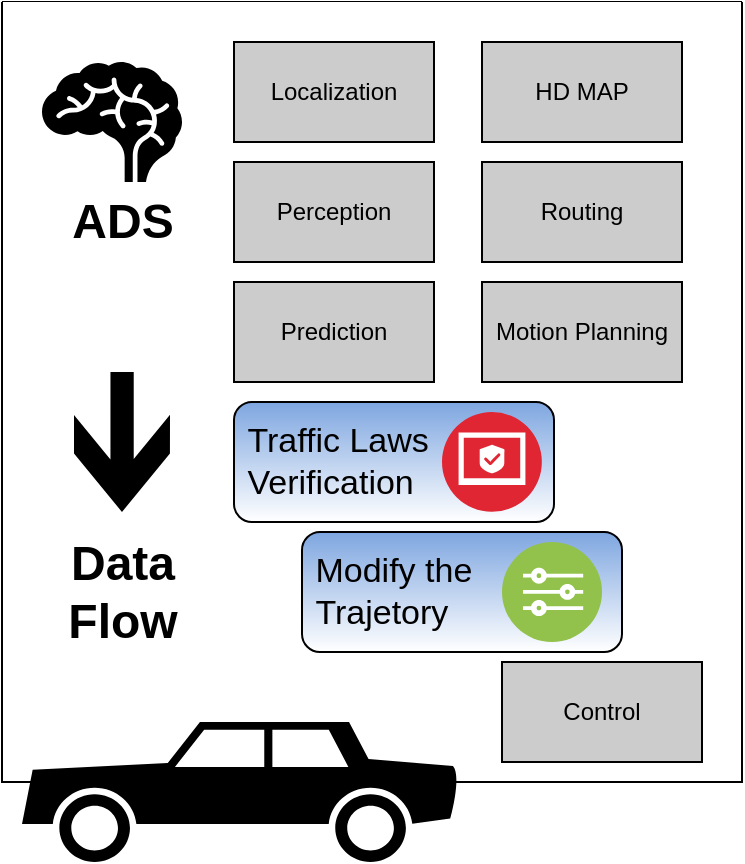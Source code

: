 <mxfile version="16.2.7" type="github">
  <diagram id="Ie1QT5mQ5Ervn-aYkjvt" name="Page-1">
    <mxGraphModel dx="942" dy="572" grid="1" gridSize="10" guides="1" tooltips="1" connect="1" arrows="1" fold="1" page="0" pageScale="1" pageWidth="827" pageHeight="1169" math="0" shadow="0">
      <root>
        <mxCell id="0" />
        <mxCell id="1" parent="0" />
        <mxCell id="rLdGX6JDhPVMlcY9tJA1-8" value="" style="swimlane;startSize=0;gradientColor=#ffffff;swimlaneFillColor=default;" vertex="1" parent="1">
          <mxGeometry x="190" y="210" width="370" height="390" as="geometry" />
        </mxCell>
        <mxCell id="rLdGX6JDhPVMlcY9tJA1-4" value="Perception" style="rounded=0;whiteSpace=wrap;html=1;fillColor=#CCCCCC;" vertex="1" parent="rLdGX6JDhPVMlcY9tJA1-8">
          <mxGeometry x="116" y="80" width="100" height="50" as="geometry" />
        </mxCell>
        <mxCell id="rLdGX6JDhPVMlcY9tJA1-2" value="Localization" style="rounded=0;whiteSpace=wrap;html=1;fillColor=#CCCCCC;" vertex="1" parent="rLdGX6JDhPVMlcY9tJA1-8">
          <mxGeometry x="116" y="20" width="100" height="50" as="geometry" />
        </mxCell>
        <mxCell id="rLdGX6JDhPVMlcY9tJA1-6" value="HD MAP" style="rounded=0;whiteSpace=wrap;html=1;fillColor=#CCCCCC;" vertex="1" parent="rLdGX6JDhPVMlcY9tJA1-8">
          <mxGeometry x="240" y="20" width="100" height="50" as="geometry" />
        </mxCell>
        <mxCell id="rLdGX6JDhPVMlcY9tJA1-10" value="Routing" style="rounded=0;whiteSpace=wrap;html=1;fillColor=#CCCCCC;" vertex="1" parent="rLdGX6JDhPVMlcY9tJA1-8">
          <mxGeometry x="240" y="80" width="100" height="50" as="geometry" />
        </mxCell>
        <mxCell id="rLdGX6JDhPVMlcY9tJA1-11" value="Prediction" style="rounded=0;whiteSpace=wrap;html=1;fillColor=#CCCCCC;" vertex="1" parent="rLdGX6JDhPVMlcY9tJA1-8">
          <mxGeometry x="116" y="140" width="100" height="50" as="geometry" />
        </mxCell>
        <mxCell id="rLdGX6JDhPVMlcY9tJA1-12" value="Motion Planning" style="rounded=0;whiteSpace=wrap;html=1;fillColor=#CCCCCC;" vertex="1" parent="rLdGX6JDhPVMlcY9tJA1-8">
          <mxGeometry x="240" y="140" width="100" height="50" as="geometry" />
        </mxCell>
        <mxCell id="rLdGX6JDhPVMlcY9tJA1-38" value="" style="shape=mxgraph.signs.healthcare.brain;html=1;pointerEvents=1;fillColor=#000000;strokeColor=none;verticalLabelPosition=bottom;verticalAlign=top;align=center;sketch=0;" vertex="1" parent="rLdGX6JDhPVMlcY9tJA1-8">
          <mxGeometry x="20" y="30" width="70" height="60" as="geometry" />
        </mxCell>
        <mxCell id="rLdGX6JDhPVMlcY9tJA1-5" value="Control" style="rounded=0;whiteSpace=wrap;html=1;fillColor=#CCCCCC;" vertex="1" parent="rLdGX6JDhPVMlcY9tJA1-8">
          <mxGeometry x="250" y="330" width="100" height="50" as="geometry" />
        </mxCell>
        <mxCell id="rLdGX6JDhPVMlcY9tJA1-53" value="ADS" style="text;strokeColor=none;fillColor=none;html=1;fontSize=24;fontStyle=1;verticalAlign=middle;align=center;" vertex="1" parent="rLdGX6JDhPVMlcY9tJA1-8">
          <mxGeometry x="10" y="90" width="100" height="40" as="geometry" />
        </mxCell>
        <mxCell id="rLdGX6JDhPVMlcY9tJA1-56" value="" style="shape=mxgraph.signs.travel.arrow_south;html=1;pointerEvents=1;fillColor=#000000;strokeColor=none;verticalLabelPosition=bottom;verticalAlign=top;align=center;sketch=0;fontSize=17;" vertex="1" parent="rLdGX6JDhPVMlcY9tJA1-8">
          <mxGeometry x="36" y="185" width="48" height="70" as="geometry" />
        </mxCell>
        <mxCell id="rLdGX6JDhPVMlcY9tJA1-58" value="&lt;div&gt;Data &lt;br&gt;&lt;/div&gt;&lt;div&gt;Flow&lt;/div&gt;" style="text;strokeColor=none;fillColor=none;html=1;fontSize=24;fontStyle=1;verticalAlign=middle;align=center;" vertex="1" parent="rLdGX6JDhPVMlcY9tJA1-8">
          <mxGeometry x="18" y="260" width="84" height="70" as="geometry" />
        </mxCell>
        <mxCell id="rLdGX6JDhPVMlcY9tJA1-65" value="&lt;div style=&quot;font-size: 17px&quot; align=&quot;left&quot;&gt;&lt;font style=&quot;font-size: 17px&quot;&gt;&amp;nbsp;Traffic Laws&lt;/font&gt;&lt;/div&gt;&lt;div style=&quot;font-size: 17px&quot; align=&quot;left&quot;&gt;&lt;font style=&quot;font-size: 17px&quot;&gt;&amp;nbsp;Verification&lt;/font&gt;&lt;/div&gt;" style="rounded=1;whiteSpace=wrap;html=1;gradientColor=#ffffff;align=left;fillColor=#7EA6E0;" vertex="1" parent="rLdGX6JDhPVMlcY9tJA1-8">
          <mxGeometry x="116" y="200" width="160" height="60" as="geometry" />
        </mxCell>
        <mxCell id="rLdGX6JDhPVMlcY9tJA1-67" value="&lt;div style=&quot;font-size: 17px&quot;&gt;&lt;font style=&quot;font-size: 17px&quot;&gt;&amp;nbsp;Modify the &lt;br&gt;&lt;/font&gt;&lt;/div&gt;&lt;div style=&quot;font-size: 17px&quot;&gt;&lt;font style=&quot;font-size: 17px&quot;&gt;&amp;nbsp;Trajetory&lt;/font&gt;&lt;/div&gt;" style="rounded=1;whiteSpace=wrap;html=1;gradientColor=#ffffff;align=left;fillColor=#7EA6E0;" vertex="1" parent="rLdGX6JDhPVMlcY9tJA1-8">
          <mxGeometry x="150" y="265" width="160" height="60" as="geometry" />
        </mxCell>
        <mxCell id="rLdGX6JDhPVMlcY9tJA1-66" value="" style="aspect=fixed;perimeter=ellipsePerimeter;html=1;align=center;shadow=0;dashed=0;fontColor=#4277BB;labelBackgroundColor=#ffffff;fontSize=12;spacingTop=3;image;image=img/lib/ibm/security/trustend_computing.svg;gradientColor=#ffffff;" vertex="1" parent="rLdGX6JDhPVMlcY9tJA1-8">
          <mxGeometry x="220" y="205" width="50" height="50" as="geometry" />
        </mxCell>
        <mxCell id="rLdGX6JDhPVMlcY9tJA1-68" value="" style="aspect=fixed;perimeter=ellipsePerimeter;html=1;align=center;shadow=0;dashed=0;fontColor=#4277BB;labelBackgroundColor=#ffffff;fontSize=12;spacingTop=3;image;image=img/lib/ibm/vpc/Rules.svg;gradientColor=#ffffff;" vertex="1" parent="rLdGX6JDhPVMlcY9tJA1-8">
          <mxGeometry x="250" y="270" width="50" height="50" as="geometry" />
        </mxCell>
        <mxCell id="rLdGX6JDhPVMlcY9tJA1-37" value="" style="shape=mxgraph.signs.transportation.car_2;html=1;pointerEvents=1;fillColor=#000000;strokeColor=none;verticalLabelPosition=bottom;verticalAlign=top;align=center;sketch=0;" vertex="1" parent="1">
          <mxGeometry x="200" y="570" width="220" height="70" as="geometry" />
        </mxCell>
      </root>
    </mxGraphModel>
  </diagram>
</mxfile>
